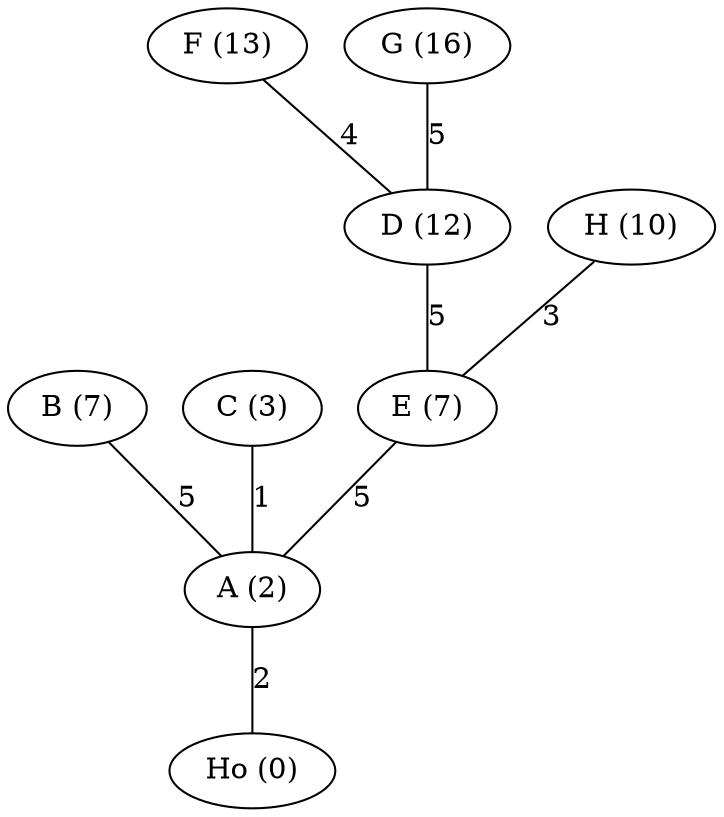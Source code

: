 graph firework{
    Ho [label="Ho (0)"];
    A [label="A (2)"];
    B [label="B (7)"];
    C [label="C (3)"];
    D [label="D (12)"];
    E [label="E (7)"];
    F [label="F (13)"];
    G [label="G (16)"];
    H [label="H (10)"];

    A -- Ho [weight=2, label="2"];
    B -- A [weight=5, label="5"];
    C -- A [weight=1, label="1"];
    D -- E [weight=5, label="5"];
    E -- A [weight=5, label="5"];
    G -- D [weight=5, label="5"];
    F -- D [weight=4, label="4"];
    H -- E [weight=3, label="3"];
}
